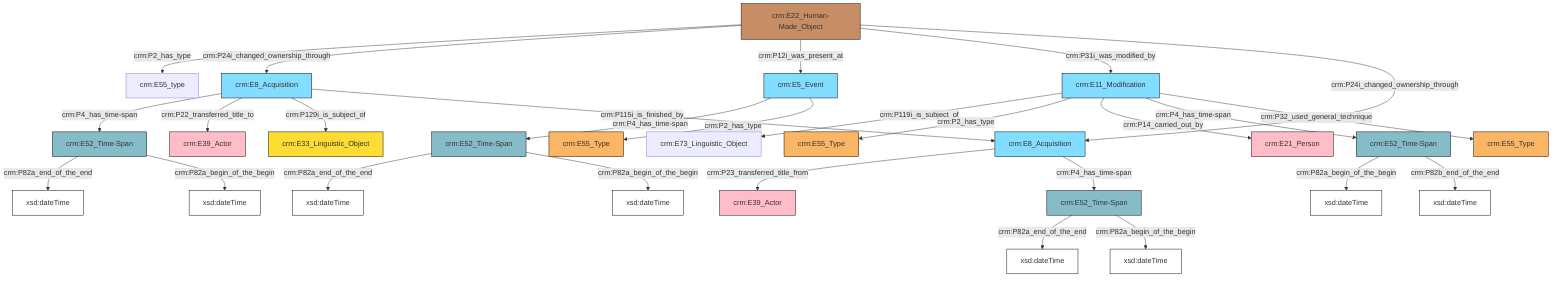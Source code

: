 flowchart TD
classDef Literal fill:#ffffff,stroke:#000000,color:;
classDef Literal_URI fill:#ffffff,stroke:#000000,color:;
classDef crm_E1_CRM_Entity fill:#ffffff,stroke:#000000,color:;
classDef crm_E1_CRM_Entity_URI fill:#ffffff,stroke:#000000,color:;
classDef crm_E2_Temporal_Entity fill:#82ddff,stroke:#000000,color:;
classDef crm_E2_Temporal_Entity_URI fill:#d2effa,stroke:#000000,color:;
classDef crm_E55_Type fill:#fab565,stroke:#000000,color:;
classDef crm_E55_Type_URI fill:#fde7ce,stroke:#000000,color:;
classDef crm_E52_Time-Span fill:#86bcc8,stroke:#000000,color:;
classDef crm_E52_Time-Span_URI fill:#dcebef,stroke:#000000,color:;
classDef crm_E41_Appellation fill:#fef3ba,stroke:#000000,color:;
classDef crm_E41_Appellation_URI fill:#fffae6,stroke:#000000,color:;
classDef crm_E53_Place fill:#94cc7d,stroke:#000000,color:;
classDef crm_E53_Place_URI fill:#e1f1da,stroke:#000000,color:;
classDef crm_E77_Persistent_Item fill:#ffffff,stroke:#000000,color:;
classDef crm_E77_Persistent_Item_URI fill:#ffffff,stroke:#000000,color:;
classDef crm_E28_Conceptual_Object fill:#fddc34,stroke:#000000,color:;
classDef crm_E28_Conceptual_Object_URI fill:#fef6cd,stroke:#000000,color:;
classDef crm_E18_Physical_Thing fill:#c78e66,stroke:#000000,color:;
classDef crm_E18_Physical_Thing_URI fill:#e3c8b5,stroke:#000000,color:;
classDef crm_E39_Actor fill:#ffbdca,stroke:#000000,color:;
classDef crm_E39_Actor_URI fill:#ffe6eb,stroke:#000000,color:;
classDef crm_E54_Dimension fill:#b8b8b8,stroke:#000000,color:;
classDef crm_E54_Dimension_URI fill:#f2f2f2,stroke:#000000,color:;
classDef crm_E92_Spacetime_Volume fill:#cc80ff,stroke:#000000,color:;
classDef crm_E92_Spacetime_Volume_URI fill:#ebccff,stroke:#000000,color:;
classDef crm_E59_Primitive_Value fill:#f0f0f0,stroke:#000000,color:;
classDef crm_E59_Primitive_Value_URI fill:#f2f2f2,stroke:#000000,color:;
classDef crm_PC0_Typed_CRM_Property fill:#ffffff,stroke:#000000,color:;
classDef crm_PC0_Typed_CRM_Property_URI fill:#ffffff,stroke:#000000,color:;
classDef Multi fill:#cccccc,stroke:#000000,color:;
classDef Multi_URI fill:#cccccc,stroke:#000000,color:;
0["crm:E22_Human-Made_Object"]:::crm_E18_Physical_Thing -->|crm:P2_has_type| 1["crm:E55_type"]:::Default
2["crm:E52_Time-Span"]:::crm_E52_Time-Span -->|crm:P82a_end_of_the_end| 3["xsd:dateTime"]:::Literal
4["crm:E11_Modification"]:::crm_E2_Temporal_Entity -->|crm:P119i_is_subject_of| 5["crm:E73_Linguistic_Object"]:::Default
4["crm:E11_Modification"]:::crm_E2_Temporal_Entity -->|crm:P2_has_type| 6["crm:E55_Type"]:::crm_E55_Type
7["crm:E8_Acquisition"]:::crm_E2_Temporal_Entity -->|crm:P4_has_time-span| 8["crm:E52_Time-Span"]:::crm_E52_Time-Span
0["crm:E22_Human-Made_Object"]:::crm_E18_Physical_Thing -->|crm:P24i_changed_ownership_through| 7["crm:E8_Acquisition"]:::crm_E2_Temporal_Entity
7["crm:E8_Acquisition"]:::crm_E2_Temporal_Entity -->|crm:P22_transferred_title_to| 18["crm:E39_Actor"]:::crm_E39_Actor
2["crm:E52_Time-Span"]:::crm_E52_Time-Span -->|crm:P82a_begin_of_the_begin| 19["xsd:dateTime"]:::Literal
20["crm:E5_Event"]:::crm_E2_Temporal_Entity -->|crm:P4_has_time-span| 21["crm:E52_Time-Span"]:::crm_E52_Time-Span
0["crm:E22_Human-Made_Object"]:::crm_E18_Physical_Thing -->|crm:P12i_was_present_at| 20["crm:E5_Event"]:::crm_E2_Temporal_Entity
21["crm:E52_Time-Span"]:::crm_E52_Time-Span -->|crm:P82a_end_of_the_end| 25["xsd:dateTime"]:::Literal
12["crm:E52_Time-Span"]:::crm_E52_Time-Span -->|crm:P82a_begin_of_the_begin| 26["xsd:dateTime"]:::Literal
7["crm:E8_Acquisition"]:::crm_E2_Temporal_Entity -->|crm:P129i_is_subject_of| 27["crm:E33_Linguistic_Object"]:::crm_E28_Conceptual_Object
7["crm:E8_Acquisition"]:::crm_E2_Temporal_Entity -->|crm:P115i_is_finished_by| 16["crm:E8_Acquisition"]:::crm_E2_Temporal_Entity
20["crm:E5_Event"]:::crm_E2_Temporal_Entity -->|crm:P2_has_type| 14["crm:E55_Type"]:::crm_E55_Type
8["crm:E52_Time-Span"]:::crm_E52_Time-Span -->|crm:P82a_end_of_the_end| 33["xsd:dateTime"]:::Literal
4["crm:E11_Modification"]:::crm_E2_Temporal_Entity -->|crm:P14_carried_out_by| 36["crm:E21_Person"]:::crm_E39_Actor
12["crm:E52_Time-Span"]:::crm_E52_Time-Span -->|crm:P82b_end_of_the_end| 37["xsd:dateTime"]:::Literal
4["crm:E11_Modification"]:::crm_E2_Temporal_Entity -->|crm:P4_has_time-span| 12["crm:E52_Time-Span"]:::crm_E52_Time-Span
0["crm:E22_Human-Made_Object"]:::crm_E18_Physical_Thing -->|crm:P31i_was_modified_by| 4["crm:E11_Modification"]:::crm_E2_Temporal_Entity
21["crm:E52_Time-Span"]:::crm_E52_Time-Span -->|crm:P82a_begin_of_the_begin| 39["xsd:dateTime"]:::Literal
16["crm:E8_Acquisition"]:::crm_E2_Temporal_Entity -->|crm:P23_transferred_title_from| 30["crm:E39_Actor"]:::crm_E39_Actor
16["crm:E8_Acquisition"]:::crm_E2_Temporal_Entity -->|crm:P4_has_time-span| 2["crm:E52_Time-Span"]:::crm_E52_Time-Span
8["crm:E52_Time-Span"]:::crm_E52_Time-Span -->|crm:P82a_begin_of_the_begin| 42["xsd:dateTime"]:::Literal
0["crm:E22_Human-Made_Object"]:::crm_E18_Physical_Thing -->|crm:P24i_changed_ownership_through| 16["crm:E8_Acquisition"]:::crm_E2_Temporal_Entity
4["crm:E11_Modification"]:::crm_E2_Temporal_Entity -->|crm:P32_used_general_technique| 22["crm:E55_Type"]:::crm_E55_Type